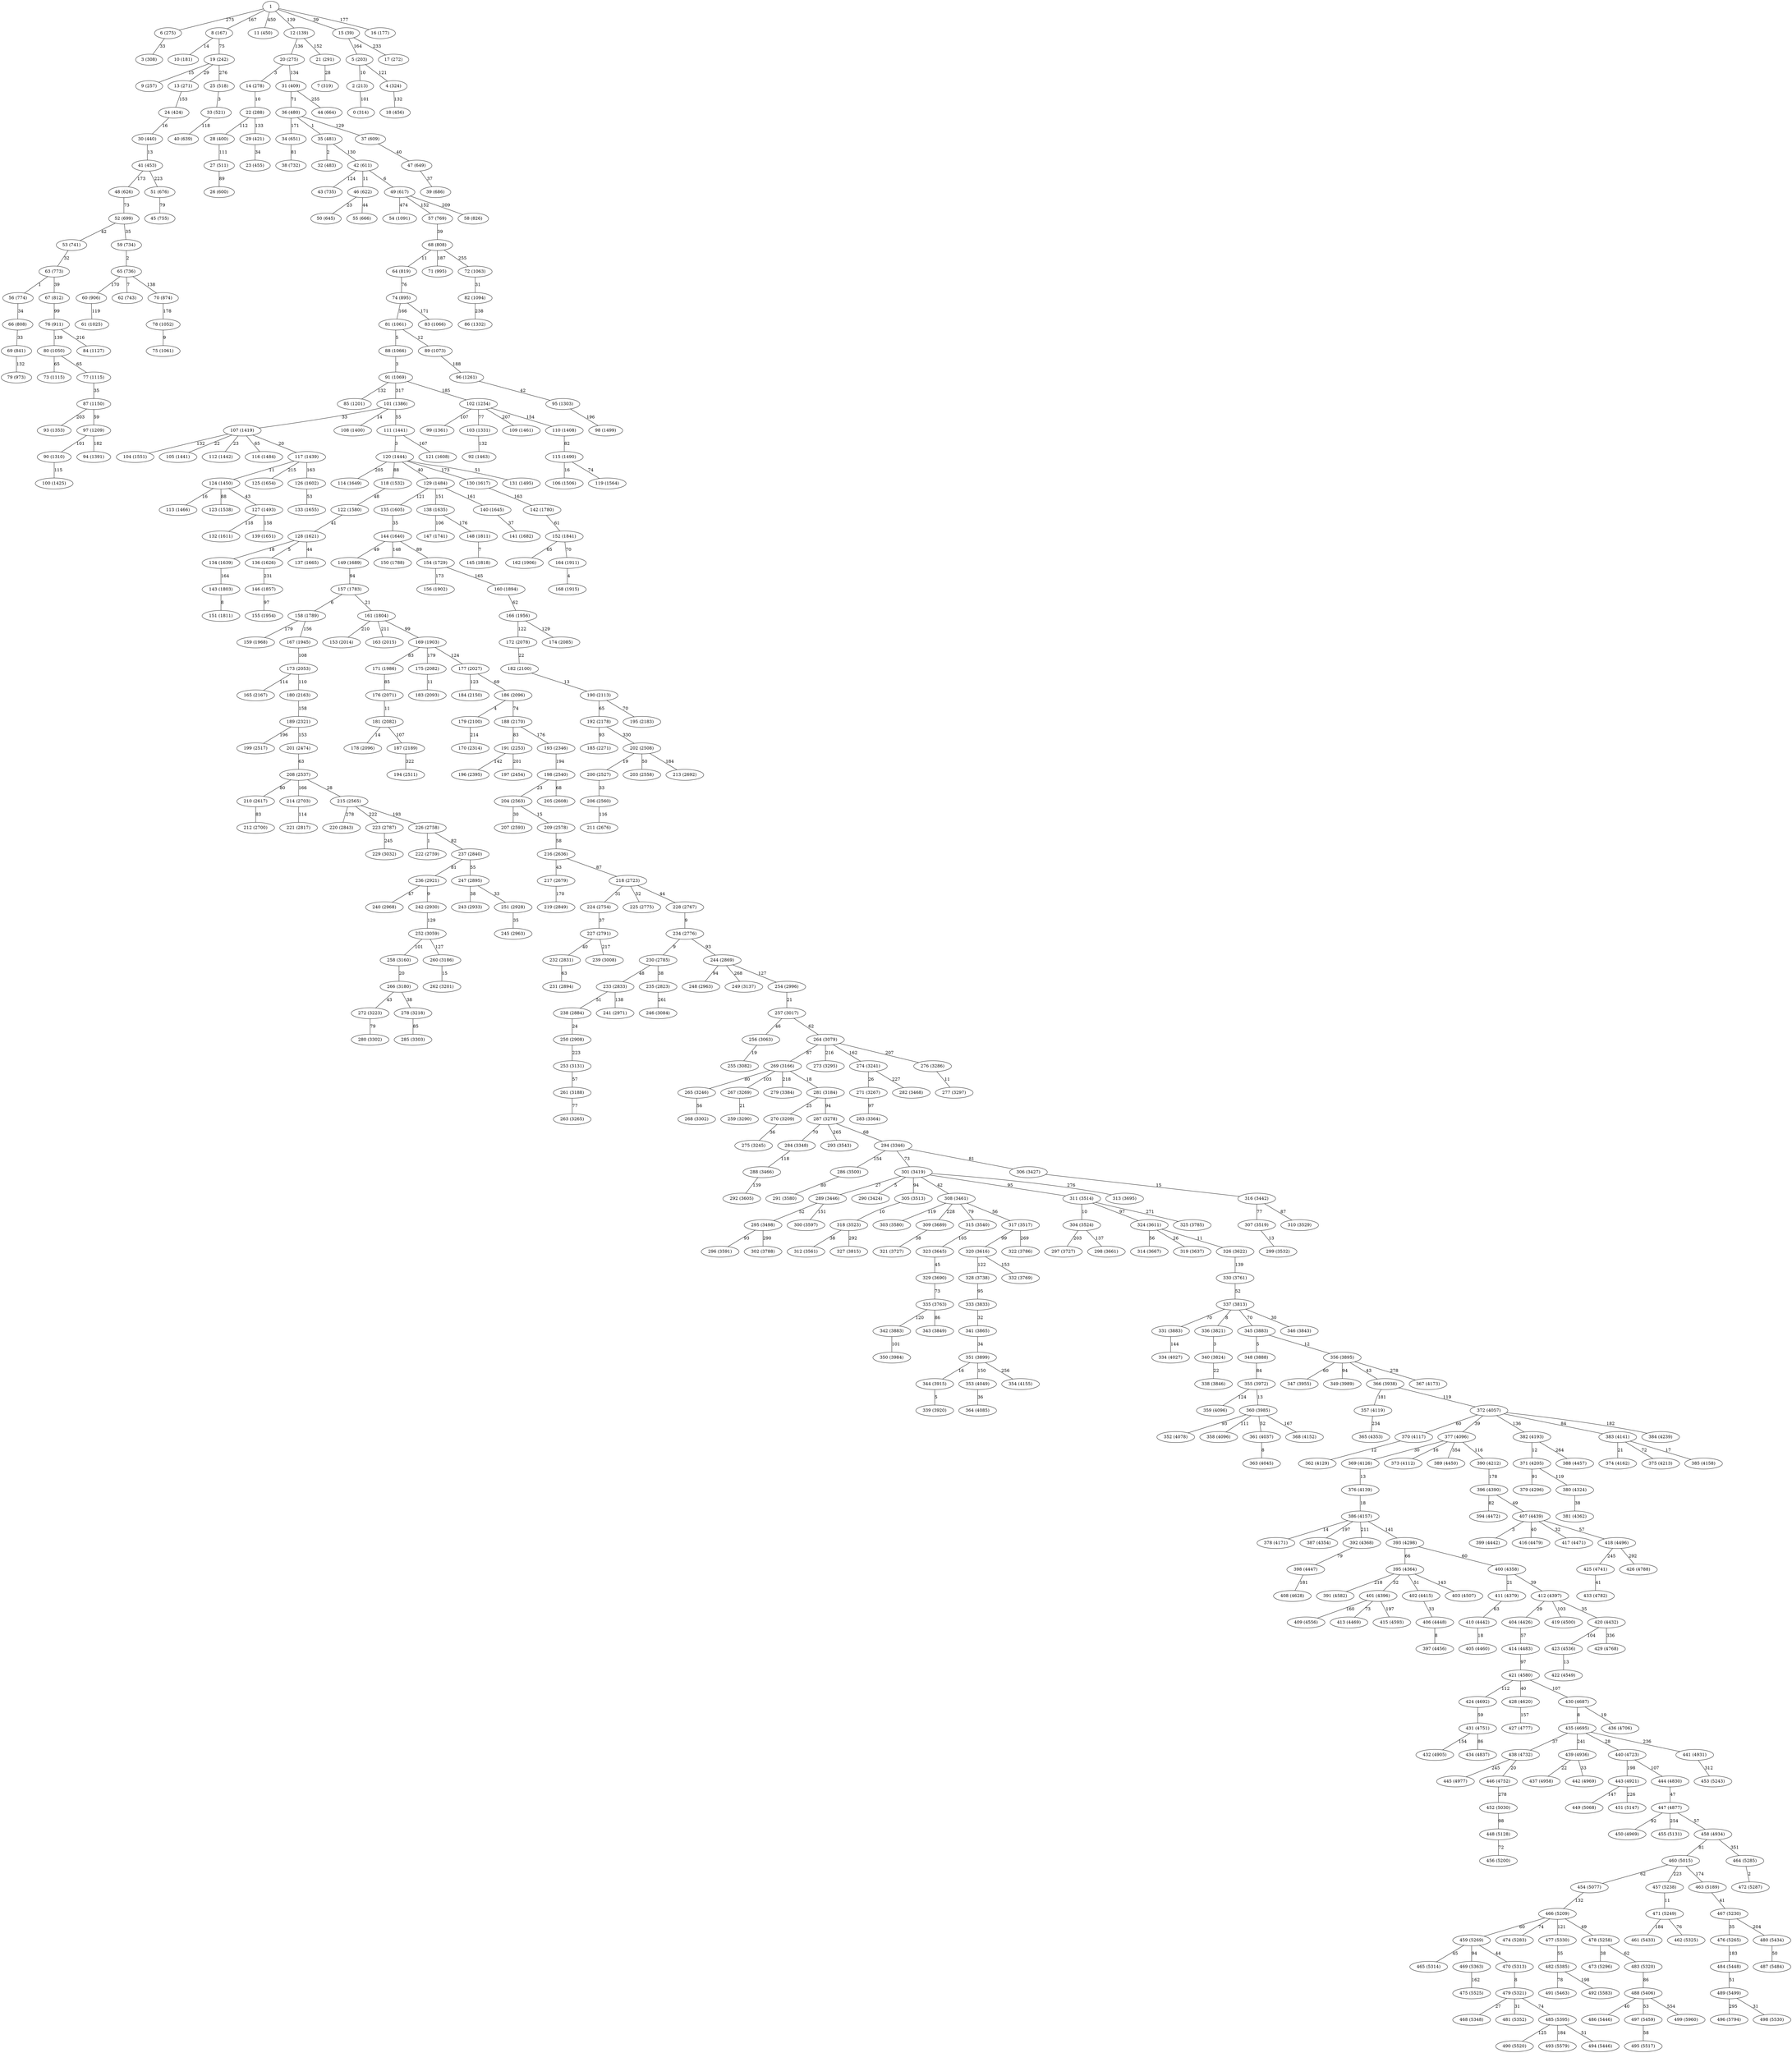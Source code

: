 strict graph G {
1;
0 [label="0 (314)"];
2 [label="2 (213)"];
3 [label="3 (308)"];
4 [label="4 (324)"];
5 [label="5 (203)"];
6 [label="6 (275)"];
7 [label="7 (319)"];
8 [label="8 (167)"];
9 [label="9 (257)"];
10 [label="10 (181)"];
11 [label="11 (450)"];
12 [label="12 (139)"];
13 [label="13 (271)"];
14 [label="14 (278)"];
15 [label="15 (39)"];
16 [label="16 (177)"];
17 [label="17 (272)"];
18 [label="18 (456)"];
19 [label="19 (242)"];
20 [label="20 (275)"];
21 [label="21 (291)"];
22 [label="22 (288)"];
23 [label="23 (455)"];
24 [label="24 (424)"];
25 [label="25 (518)"];
26 [label="26 (600)"];
27 [label="27 (511)"];
28 [label="28 (400)"];
29 [label="29 (421)"];
30 [label="30 (440)"];
31 [label="31 (409)"];
32 [label="32 (483)"];
33 [label="33 (521)"];
34 [label="34 (651)"];
35 [label="35 (481)"];
36 [label="36 (480)"];
37 [label="37 (609)"];
38 [label="38 (732)"];
39 [label="39 (686)"];
40 [label="40 (639)"];
41 [label="41 (453)"];
42 [label="42 (611)"];
43 [label="43 (735)"];
44 [label="44 (664)"];
45 [label="45 (755)"];
46 [label="46 (622)"];
47 [label="47 (649)"];
48 [label="48 (626)"];
49 [label="49 (617)"];
50 [label="50 (645)"];
51 [label="51 (676)"];
52 [label="52 (699)"];
53 [label="53 (741)"];
54 [label="54 (1091)"];
55 [label="55 (666)"];
56 [label="56 (774)"];
57 [label="57 (769)"];
58 [label="58 (826)"];
59 [label="59 (734)"];
60 [label="60 (906)"];
61 [label="61 (1025)"];
62 [label="62 (743)"];
63 [label="63 (773)"];
64 [label="64 (819)"];
65 [label="65 (736)"];
66 [label="66 (808)"];
67 [label="67 (812)"];
68 [label="68 (808)"];
69 [label="69 (841)"];
70 [label="70 (874)"];
71 [label="71 (995)"];
72 [label="72 (1063)"];
73 [label="73 (1115)"];
74 [label="74 (895)"];
75 [label="75 (1061)"];
76 [label="76 (911)"];
77 [label="77 (1115)"];
78 [label="78 (1052)"];
79 [label="79 (973)"];
80 [label="80 (1050)"];
81 [label="81 (1061)"];
82 [label="82 (1094)"];
83 [label="83 (1066)"];
84 [label="84 (1127)"];
85 [label="85 (1201)"];
86 [label="86 (1332)"];
87 [label="87 (1150)"];
88 [label="88 (1066)"];
89 [label="89 (1073)"];
90 [label="90 (1310)"];
91 [label="91 (1069)"];
92 [label="92 (1463)"];
93 [label="93 (1353)"];
94 [label="94 (1391)"];
95 [label="95 (1303)"];
96 [label="96 (1261)"];
97 [label="97 (1209)"];
98 [label="98 (1499)"];
99 [label="99 (1361)"];
100 [label="100 (1425)"];
101 [label="101 (1386)"];
102 [label="102 (1254)"];
103 [label="103 (1331)"];
104 [label="104 (1551)"];
105 [label="105 (1441)"];
106 [label="106 (1506)"];
107 [label="107 (1419)"];
108 [label="108 (1400)"];
109 [label="109 (1461)"];
110 [label="110 (1408)"];
111 [label="111 (1441)"];
112 [label="112 (1442)"];
113 [label="113 (1466)"];
114 [label="114 (1649)"];
115 [label="115 (1490)"];
116 [label="116 (1484)"];
117 [label="117 (1439)"];
118 [label="118 (1532)"];
119 [label="119 (1564)"];
120 [label="120 (1444)"];
121 [label="121 (1608)"];
122 [label="122 (1580)"];
123 [label="123 (1538)"];
124 [label="124 (1450)"];
125 [label="125 (1654)"];
126 [label="126 (1602)"];
127 [label="127 (1493)"];
128 [label="128 (1621)"];
129 [label="129 (1484)"];
130 [label="130 (1617)"];
131 [label="131 (1495)"];
132 [label="132 (1611)"];
133 [label="133 (1655)"];
134 [label="134 (1639)"];
135 [label="135 (1605)"];
136 [label="136 (1626)"];
137 [label="137 (1665)"];
138 [label="138 (1635)"];
139 [label="139 (1651)"];
140 [label="140 (1645)"];
141 [label="141 (1682)"];
142 [label="142 (1780)"];
143 [label="143 (1803)"];
144 [label="144 (1640)"];
145 [label="145 (1818)"];
146 [label="146 (1857)"];
147 [label="147 (1741)"];
148 [label="148 (1811)"];
149 [label="149 (1689)"];
150 [label="150 (1788)"];
151 [label="151 (1811)"];
152 [label="152 (1841)"];
153 [label="153 (2014)"];
154 [label="154 (1729)"];
155 [label="155 (1954)"];
156 [label="156 (1902)"];
157 [label="157 (1783)"];
158 [label="158 (1789)"];
159 [label="159 (1968)"];
160 [label="160 (1894)"];
161 [label="161 (1804)"];
162 [label="162 (1906)"];
163 [label="163 (2015)"];
164 [label="164 (1911)"];
165 [label="165 (2167)"];
166 [label="166 (1956)"];
167 [label="167 (1945)"];
168 [label="168 (1915)"];
169 [label="169 (1903)"];
170 [label="170 (2314)"];
171 [label="171 (1986)"];
172 [label="172 (2078)"];
173 [label="173 (2053)"];
174 [label="174 (2085)"];
175 [label="175 (2082)"];
176 [label="176 (2071)"];
177 [label="177 (2027)"];
178 [label="178 (2096)"];
179 [label="179 (2100)"];
180 [label="180 (2163)"];
181 [label="181 (2082)"];
182 [label="182 (2100)"];
183 [label="183 (2093)"];
184 [label="184 (2150)"];
185 [label="185 (2271)"];
186 [label="186 (2096)"];
187 [label="187 (2189)"];
188 [label="188 (2170)"];
189 [label="189 (2321)"];
190 [label="190 (2113)"];
191 [label="191 (2253)"];
192 [label="192 (2178)"];
193 [label="193 (2346)"];
194 [label="194 (2511)"];
195 [label="195 (2183)"];
196 [label="196 (2395)"];
197 [label="197 (2454)"];
198 [label="198 (2540)"];
199 [label="199 (2517)"];
200 [label="200 (2527)"];
201 [label="201 (2474)"];
202 [label="202 (2508)"];
203 [label="203 (2558)"];
204 [label="204 (2563)"];
205 [label="205 (2608)"];
206 [label="206 (2560)"];
207 [label="207 (2593)"];
208 [label="208 (2537)"];
209 [label="209 (2578)"];
210 [label="210 (2617)"];
211 [label="211 (2676)"];
212 [label="212 (2700)"];
213 [label="213 (2692)"];
214 [label="214 (2703)"];
215 [label="215 (2565)"];
216 [label="216 (2636)"];
217 [label="217 (2679)"];
218 [label="218 (2723)"];
219 [label="219 (2849)"];
220 [label="220 (2843)"];
221 [label="221 (2817)"];
222 [label="222 (2759)"];
223 [label="223 (2787)"];
224 [label="224 (2754)"];
225 [label="225 (2775)"];
226 [label="226 (2758)"];
227 [label="227 (2791)"];
228 [label="228 (2767)"];
229 [label="229 (3032)"];
230 [label="230 (2785)"];
231 [label="231 (2894)"];
232 [label="232 (2831)"];
233 [label="233 (2833)"];
234 [label="234 (2776)"];
235 [label="235 (2823)"];
236 [label="236 (2921)"];
237 [label="237 (2840)"];
238 [label="238 (2884)"];
239 [label="239 (3008)"];
240 [label="240 (2968)"];
241 [label="241 (2971)"];
242 [label="242 (2930)"];
243 [label="243 (2933)"];
244 [label="244 (2869)"];
245 [label="245 (2963)"];
246 [label="246 (3084)"];
247 [label="247 (2895)"];
248 [label="248 (2963)"];
249 [label="249 (3137)"];
250 [label="250 (2908)"];
251 [label="251 (2928)"];
252 [label="252 (3059)"];
253 [label="253 (3131)"];
254 [label="254 (2996)"];
255 [label="255 (3082)"];
256 [label="256 (3063)"];
257 [label="257 (3017)"];
258 [label="258 (3160)"];
259 [label="259 (3290)"];
260 [label="260 (3186)"];
261 [label="261 (3188)"];
262 [label="262 (3201)"];
263 [label="263 (3265)"];
264 [label="264 (3079)"];
265 [label="265 (3246)"];
266 [label="266 (3180)"];
267 [label="267 (3269)"];
268 [label="268 (3302)"];
269 [label="269 (3166)"];
270 [label="270 (3209)"];
271 [label="271 (3267)"];
272 [label="272 (3223)"];
273 [label="273 (3295)"];
274 [label="274 (3241)"];
275 [label="275 (3245)"];
276 [label="276 (3286)"];
277 [label="277 (3297)"];
278 [label="278 (3218)"];
279 [label="279 (3384)"];
280 [label="280 (3302)"];
281 [label="281 (3184)"];
282 [label="282 (3468)"];
283 [label="283 (3364)"];
284 [label="284 (3348)"];
285 [label="285 (3303)"];
286 [label="286 (3500)"];
287 [label="287 (3278)"];
288 [label="288 (3466)"];
289 [label="289 (3446)"];
290 [label="290 (3424)"];
291 [label="291 (3580)"];
292 [label="292 (3605)"];
293 [label="293 (3543)"];
294 [label="294 (3346)"];
295 [label="295 (3498)"];
296 [label="296 (3591)"];
297 [label="297 (3727)"];
298 [label="298 (3661)"];
299 [label="299 (3532)"];
300 [label="300 (3597)"];
301 [label="301 (3419)"];
302 [label="302 (3788)"];
303 [label="303 (3580)"];
304 [label="304 (3524)"];
305 [label="305 (3513)"];
306 [label="306 (3427)"];
307 [label="307 (3519)"];
308 [label="308 (3461)"];
309 [label="309 (3689)"];
310 [label="310 (3529)"];
311 [label="311 (3514)"];
312 [label="312 (3561)"];
313 [label="313 (3695)"];
314 [label="314 (3667)"];
315 [label="315 (3540)"];
316 [label="316 (3442)"];
317 [label="317 (3517)"];
318 [label="318 (3523)"];
319 [label="319 (3637)"];
320 [label="320 (3616)"];
321 [label="321 (3727)"];
322 [label="322 (3786)"];
323 [label="323 (3645)"];
324 [label="324 (3611)"];
325 [label="325 (3785)"];
326 [label="326 (3622)"];
327 [label="327 (3815)"];
328 [label="328 (3738)"];
329 [label="329 (3690)"];
330 [label="330 (3761)"];
331 [label="331 (3883)"];
332 [label="332 (3769)"];
333 [label="333 (3833)"];
334 [label="334 (4027)"];
335 [label="335 (3763)"];
336 [label="336 (3821)"];
337 [label="337 (3813)"];
338 [label="338 (3846)"];
339 [label="339 (3920)"];
340 [label="340 (3824)"];
341 [label="341 (3865)"];
342 [label="342 (3883)"];
343 [label="343 (3849)"];
344 [label="344 (3915)"];
345 [label="345 (3883)"];
346 [label="346 (3843)"];
347 [label="347 (3955)"];
348 [label="348 (3888)"];
349 [label="349 (3989)"];
350 [label="350 (3984)"];
351 [label="351 (3899)"];
352 [label="352 (4078)"];
353 [label="353 (4049)"];
354 [label="354 (4155)"];
355 [label="355 (3972)"];
356 [label="356 (3895)"];
357 [label="357 (4119)"];
358 [label="358 (4096)"];
359 [label="359 (4096)"];
360 [label="360 (3985)"];
361 [label="361 (4037)"];
362 [label="362 (4129)"];
363 [label="363 (4045)"];
364 [label="364 (4085)"];
365 [label="365 (4353)"];
366 [label="366 (3938)"];
367 [label="367 (4173)"];
368 [label="368 (4152)"];
369 [label="369 (4126)"];
370 [label="370 (4117)"];
371 [label="371 (4205)"];
372 [label="372 (4057)"];
373 [label="373 (4112)"];
374 [label="374 (4162)"];
375 [label="375 (4213)"];
376 [label="376 (4139)"];
377 [label="377 (4096)"];
378 [label="378 (4171)"];
379 [label="379 (4296)"];
380 [label="380 (4324)"];
381 [label="381 (4362)"];
382 [label="382 (4193)"];
383 [label="383 (4141)"];
384 [label="384 (4239)"];
385 [label="385 (4158)"];
386 [label="386 (4157)"];
387 [label="387 (4354)"];
388 [label="388 (4457)"];
389 [label="389 (4450)"];
390 [label="390 (4212)"];
391 [label="391 (4582)"];
392 [label="392 (4368)"];
393 [label="393 (4298)"];
394 [label="394 (4472)"];
395 [label="395 (4364)"];
396 [label="396 (4390)"];
397 [label="397 (4456)"];
398 [label="398 (4447)"];
399 [label="399 (4442)"];
400 [label="400 (4358)"];
401 [label="401 (4396)"];
402 [label="402 (4415)"];
403 [label="403 (4507)"];
404 [label="404 (4426)"];
405 [label="405 (4460)"];
406 [label="406 (4448)"];
407 [label="407 (4439)"];
408 [label="408 (4628)"];
409 [label="409 (4556)"];
410 [label="410 (4442)"];
411 [label="411 (4379)"];
412 [label="412 (4397)"];
413 [label="413 (4469)"];
414 [label="414 (4483)"];
415 [label="415 (4593)"];
416 [label="416 (4479)"];
417 [label="417 (4471)"];
418 [label="418 (4496)"];
419 [label="419 (4500)"];
420 [label="420 (4432)"];
421 [label="421 (4580)"];
422 [label="422 (4549)"];
423 [label="423 (4536)"];
424 [label="424 (4692)"];
425 [label="425 (4741)"];
426 [label="426 (4788)"];
427 [label="427 (4777)"];
428 [label="428 (4620)"];
429 [label="429 (4768)"];
430 [label="430 (4687)"];
431 [label="431 (4751)"];
432 [label="432 (4905)"];
433 [label="433 (4782)"];
434 [label="434 (4837)"];
435 [label="435 (4695)"];
436 [label="436 (4706)"];
437 [label="437 (4958)"];
438 [label="438 (4732)"];
439 [label="439 (4936)"];
440 [label="440 (4723)"];
441 [label="441 (4931)"];
442 [label="442 (4969)"];
443 [label="443 (4921)"];
444 [label="444 (4830)"];
445 [label="445 (4977)"];
446 [label="446 (4752)"];
447 [label="447 (4877)"];
448 [label="448 (5128)"];
449 [label="449 (5068)"];
450 [label="450 (4969)"];
451 [label="451 (5147)"];
452 [label="452 (5030)"];
453 [label="453 (5243)"];
454 [label="454 (5077)"];
455 [label="455 (5131)"];
456 [label="456 (5200)"];
457 [label="457 (5238)"];
458 [label="458 (4934)"];
459 [label="459 (5269)"];
460 [label="460 (5015)"];
461 [label="461 (5433)"];
462 [label="462 (5325)"];
463 [label="463 (5189)"];
464 [label="464 (5285)"];
465 [label="465 (5314)"];
466 [label="466 (5209)"];
467 [label="467 (5230)"];
468 [label="468 (5348)"];
469 [label="469 (5363)"];
470 [label="470 (5313)"];
471 [label="471 (5249)"];
472 [label="472 (5287)"];
473 [label="473 (5296)"];
474 [label="474 (5283)"];
475 [label="475 (5525)"];
476 [label="476 (5265)"];
477 [label="477 (5330)"];
478 [label="478 (5258)"];
479 [label="479 (5321)"];
480 [label="480 (5434)"];
481 [label="481 (5352)"];
482 [label="482 (5385)"];
483 [label="483 (5320)"];
484 [label="484 (5448)"];
485 [label="485 (5395)"];
486 [label="486 (5446)"];
487 [label="487 (5484)"];
488 [label="488 (5406)"];
489 [label="489 (5499)"];
490 [label="490 (5520)"];
491 [label="491 (5463)"];
492 [label="492 (5583)"];
493 [label="493 (5579)"];
494 [label="494 (5446)"];
495 [label="495 (5517)"];
496 [label="496 (5794)"];
497 [label="497 (5459)"];
498 [label="498 (5530)"];
499 [label="499 (5960)"];
52 -- 53  [label=42];
287 -- 294  [label=68];
458 -- 460  [label=81];
35 -- 32  [label=2];
182 -- 190  [label=13];
102 -- 103  [label=77];
425 -- 433  [label=41];
371 -- 380  [label=119];
466 -- 474  [label=74];
191 -- 196  [label=142];
65 -- 60  [label=170];
173 -- 180  [label=110];
140 -- 141  [label=37];
49 -- 57  [label=152];
19 -- 25  [label=276];
489 -- 496  [label=295];
301 -- 311  [label=95];
120 -- 129  [label=40];
186 -- 179  [label=4];
237 -- 247  [label=55];
382 -- 388  [label=264];
107 -- 117  [label=20];
323 -- 329  [label=45];
181 -- 187  [label=107];
269 -- 267  [label=103];
324 -- 326  [label=11];
431 -- 432  [label=154];
215 -- 223  [label=222];
351 -- 354  [label=256];
120 -- 114  [label=205];
186 -- 188  [label=74];
138 -- 147  [label=106];
227 -- 232  [label=40];
250 -- 253  [label=223];
485 -- 494  [label=51];
52 -- 59  [label=35];
336 -- 340  [label=3];
401 -- 409  [label=160];
377 -- 369  [label=30];
393 -- 395  [label=66];
160 -- 166  [label=62];
396 -- 407  [label=49];
179 -- 170  [label=214];
101 -- 107  [label=33];
177 -- 186  [label=69];
341 -- 351  [label=34];
130 -- 142  [label=163];
158 -- 167  [label=156];
161 -- 169  [label=99];
308 -- 317  [label=56];
271 -- 283  [label=97];
479 -- 481  [label=31];
6 -- 3  [label=33];
64 -- 74  [label=76];
81 -- 88  [label=5];
152 -- 164  [label=70];
42 -- 49  [label=6];
107 -- 116  [label=65];
181 -- 178  [label=14];
101 -- 108  [label=14];
144 -- 150  [label=148];
154 -- 156  [label=173];
366 -- 372  [label=119];
24 -- 30  [label=16];
154 -- 160  [label=165];
309 -- 321  [label=38];
90 -- 100  [label=115];
401 -- 413  [label=73];
190 -- 192  [label=65];
357 -- 365  [label=234];
175 -- 183  [label=11];
281 -- 270  [label=25];
63 -- 67  [label=39];
469 -- 475  [label=162];
77 -- 87  [label=35];
311 -- 325  [label=271];
12 -- 20  [label=136];
360 -- 358  [label=111];
19 -- 13  [label=29];
144 -- 149  [label=49];
401 -- 415  [label=197];
447 -- 455  [label=254];
444 -- 447  [label=47];
488 -- 499  [label=554];
340 -- 338  [label=22];
161 -- 153  [label=210];
157 -- 158  [label=6];
272 -- 280  [label=79];
318 -- 327  [label=292];
161 -- 163  [label=211];
435 -- 439  [label=241];
136 -- 146  [label=231];
5 -- 2  [label=10];
22 -- 28  [label=112];
440 -- 443  [label=198];
171 -- 176  [label=85];
129 -- 135  [label=121];
257 -- 264  [label=62];
407 -- 416  [label=40];
107 -- 112  [label=23];
467 -- 480  [label=204];
372 -- 377  [label=39];
28 -- 27  [label=111];
74 -- 81  [label=166];
118 -- 122  [label=48];
258 -- 266  [label=20];
102 -- 109  [label=207];
208 -- 214  [label=166];
210 -- 212  [label=83];
187 -- 194  [label=322];
101 -- 111  [label=55];
320 -- 328  [label=122];
447 -- 458  [label=57];
395 -- 401  [label=32];
400 -- 412  [label=39];
423 -- 422  [label=13];
482 -- 492  [label=198];
157 -- 161  [label=21];
158 -- 159  [label=179];
301 -- 289  [label=27];
148 -- 145  [label=7];
256 -- 255  [label=19];
4 -- 18  [label=132];
316 -- 307  [label=77];
254 -- 257  [label=21];
110 -- 115  [label=82];
80 -- 77  [label=65];
96 -- 95  [label=42];
1 -- 11  [label=450];
21 -- 7  [label=28];
230 -- 235  [label=38];
467 -- 476  [label=35];
97 -- 90  [label=101];
117 -- 126  [label=163];
192 -- 185  [label=93];
478 -- 473  [label=38];
216 -- 217  [label=43];
356 -- 367  [label=278];
129 -- 140  [label=161];
36 -- 35  [label=1];
414 -- 421  [label=97];
122 -- 128  [label=41];
411 -- 410  [label=63];
377 -- 390  [label=116];
360 -- 361  [label=52];
8 -- 19  [label=75];
435 -- 441  [label=236];
360 -- 352  [label=93];
214 -- 221  [label=114];
128 -- 134  [label=18];
76 -- 84  [label=216];
264 -- 269  [label=87];
479 -- 468  [label=27];
430 -- 436  [label=19];
406 -- 397  [label=8];
257 -- 256  [label=46];
371 -- 379  [label=91];
134 -- 143  [label=164];
201 -- 208  [label=63];
244 -- 254  [label=127];
356 -- 366  [label=43];
460 -- 457  [label=223];
226 -- 222  [label=1];
91 -- 85  [label=132];
244 -- 248  [label=94];
390 -- 396  [label=178];
407 -- 399  [label=3];
395 -- 391  [label=218];
488 -- 486  [label=40];
386 -- 393  [label=141];
269 -- 281  [label=18];
315 -- 323  [label=105];
91 -- 101  [label=317];
247 -- 251  [label=33];
42 -- 43  [label=124];
267 -- 259  [label=21];
418 -- 426  [label=292];
380 -- 381  [label=38];
224 -- 227  [label=37];
217 -- 219  [label=170];
78 -- 75  [label=9];
286 -- 291  [label=80];
169 -- 175  [label=179];
301 -- 313  [label=276];
351 -- 353  [label=150];
351 -- 344  [label=16];
234 -- 230  [label=9];
439 -- 437  [label=22];
447 -- 450  [label=92];
166 -- 174  [label=129];
80 -- 73  [label=65];
68 -- 64  [label=11];
483 -- 488  [label=86];
269 -- 279  [label=218];
19 -- 9  [label=15];
41 -- 51  [label=223];
59 -- 65  [label=2];
484 -- 489  [label=51];
418 -- 425  [label=245];
66 -- 69  [label=33];
218 -- 224  [label=31];
260 -- 262  [label=15];
353 -- 364  [label=36];
329 -- 335  [label=73];
466 -- 459  [label=60];
288 -- 292  [label=139];
497 -- 495  [label=58];
235 -- 246  [label=261];
278 -- 285  [label=85];
204 -- 209  [label=15];
135 -- 144  [label=35];
464 -- 472  [label=2];
377 -- 389  [label=354];
446 -- 452  [label=278];
15 -- 5  [label=164];
443 -- 451  [label=226];
308 -- 315  [label=79];
460 -- 454  [label=62];
1 -- 16  [label=177];
383 -- 385  [label=17];
420 -- 423  [label=104];
457 -- 471  [label=11];
193 -- 198  [label=194];
124 -- 127  [label=43];
202 -- 213  [label=184];
200 -- 206  [label=33];
198 -- 205  [label=68];
301 -- 305  [label=94];
244 -- 249  [label=268];
342 -- 350  [label=101];
383 -- 374  [label=21];
428 -- 427  [label=157];
74 -- 83  [label=171];
324 -- 314  [label=56];
316 -- 310  [label=87];
120 -- 130  [label=173];
480 -- 487  [label=50];
68 -- 72  [label=255];
438 -- 445  [label=245];
238 -- 250  [label=24];
111 -- 121  [label=167];
441 -- 453  [label=312];
311 -- 304  [label=10];
31 -- 36  [label=71];
120 -- 131  [label=51];
274 -- 271  [label=26];
226 -- 237  [label=82];
421 -- 428  [label=40];
166 -- 172  [label=122];
102 -- 99  [label=107];
202 -- 200  [label=19];
127 -- 139  [label=158];
41 -- 48  [label=173];
189 -- 199  [label=196];
269 -- 265  [label=80];
488 -- 497  [label=53];
301 -- 290  [label=5];
29 -- 23  [label=34];
344 -- 339  [label=5];
242 -- 252  [label=129];
395 -- 402  [label=51];
208 -- 210  [label=80];
103 -- 92  [label=132];
289 -- 300  [label=151];
81 -- 89  [label=12];
264 -- 276  [label=207];
407 -- 417  [label=32];
233 -- 241  [label=138];
31 -- 44  [label=255];
308 -- 309  [label=228];
383 -- 375  [label=72];
34 -- 38  [label=81];
289 -- 295  [label=52];
65 -- 70  [label=138];
69 -- 79  [label=132];
146 -- 155  [label=97];
49 -- 54  [label=474];
97 -- 94  [label=182];
294 -- 301  [label=73];
459 -- 470  [label=44];
143 -- 151  [label=8];
274 -- 282  [label=227];
102 -- 110  [label=154];
295 -- 296  [label=93];
459 -- 465  [label=45];
49 -- 58  [label=209];
36 -- 37  [label=129];
173 -- 165  [label=114];
281 -- 287  [label=94];
87 -- 93  [label=203];
215 -- 220  [label=278];
294 -- 286  [label=154];
227 -- 239  [label=217];
335 -- 342  [label=120];
128 -- 136  [label=5];
228 -- 234  [label=9];
377 -- 373  [label=16];
223 -- 229  [label=245];
458 -- 464  [label=351];
202 -- 203  [label=50];
366 -- 357  [label=181];
478 -- 483  [label=62];
264 -- 273  [label=216];
46 -- 55  [label=44];
167 -- 173  [label=108];
129 -- 138  [label=151];
460 -- 463  [label=174];
127 -- 132  [label=118];
372 -- 382  [label=136];
266 -- 272  [label=43];
333 -- 341  [label=32];
459 -- 469  [label=94];
438 -- 446  [label=20];
35 -- 42  [label=130];
470 -- 479  [label=8];
393 -- 400  [label=60];
421 -- 424  [label=112];
111 -- 120  [label=3];
318 -- 312  [label=38];
63 -- 56  [label=1];
252 -- 260  [label=127];
304 -- 297  [label=203];
410 -- 405  [label=18];
206 -- 211  [label=116];
68 -- 71  [label=187];
177 -- 184  [label=123];
72 -- 82  [label=31];
253 -- 261  [label=57];
169 -- 177  [label=124];
361 -- 363  [label=8];
218 -- 225  [label=52];
169 -- 171  [label=83];
395 -- 403  [label=143];
421 -- 430  [label=107];
412 -- 404  [label=29];
424 -- 431  [label=59];
307 -- 299  [label=13];
87 -- 97  [label=59];
412 -- 420  [label=35];
117 -- 125  [label=215];
430 -- 435  [label=8];
372 -- 370  [label=60];
454 -- 466  [label=132];
191 -- 197  [label=201];
476 -- 484  [label=183];
317 -- 322  [label=269];
376 -- 386  [label=18];
326 -- 330  [label=139];
56 -- 66  [label=34];
345 -- 356  [label=12];
230 -- 233  [label=48];
386 -- 378  [label=14];
435 -- 438  [label=37];
91 -- 102  [label=185];
60 -- 61  [label=119];
126 -- 133  [label=53];
295 -- 302  [label=290];
335 -- 343  [label=86];
57 -- 68  [label=39];
471 -- 462  [label=76];
443 -- 449  [label=147];
435 -- 440  [label=28];
284 -- 288  [label=118];
12 -- 21  [label=152];
261 -- 263  [label=77];
324 -- 319  [label=26];
440 -- 444  [label=107];
251 -- 245  [label=35];
360 -- 368  [label=167];
294 -- 306  [label=81];
236 -- 242  [label=9];
27 -- 26  [label=89];
305 -- 318  [label=10];
402 -- 406  [label=33];
311 -- 324  [label=97];
36 -- 34  [label=171];
120 -- 118  [label=88];
308 -- 303  [label=119];
266 -- 278  [label=38];
1 -- 15  [label=39];
233 -- 238  [label=51];
412 -- 419  [label=103];
20 -- 14  [label=3];
124 -- 113  [label=16];
33 -- 40  [label=118];
188 -- 191  [label=83];
107 -- 105  [label=22];
164 -- 168  [label=4];
372 -- 383  [label=84];
270 -- 275  [label=36];
479 -- 485  [label=74];
8 -- 10  [label=14];
400 -- 411  [label=21];
53 -- 63  [label=32];
466 -- 477  [label=121];
20 -- 31  [label=134];
407 -- 418  [label=57];
482 -- 491  [label=78];
264 -- 274  [label=162];
47 -- 39  [label=37];
463 -- 467  [label=41];
189 -- 201  [label=153];
89 -- 96  [label=188];
237 -- 236  [label=81];
115 -- 119  [label=74];
386 -- 387  [label=197];
13 -- 24  [label=153];
337 -- 331  [label=70];
115 -- 106  [label=16];
252 -- 258  [label=101];
396 -- 394  [label=82];
372 -- 384  [label=182];
420 -- 429  [label=336];
22 -- 29  [label=133];
466 -- 478  [label=49];
485 -- 493  [label=184];
276 -- 277  [label=11];
209 -- 216  [label=58];
192 -- 202  [label=330];
404 -- 414  [label=57];
431 -- 434  [label=86];
51 -- 45  [label=79];
30 -- 41  [label=13];
42 -- 46  [label=11];
65 -- 62  [label=7];
330 -- 337  [label=52];
355 -- 360  [label=13];
176 -- 181  [label=11];
317 -- 320  [label=99];
25 -- 33  [label=3];
337 -- 345  [label=70];
356 -- 347  [label=60];
15 -- 17  [label=233];
172 -- 182  [label=22];
328 -- 333  [label=95];
236 -- 240  [label=47];
439 -- 442  [label=33];
188 -- 193  [label=176];
306 -- 316  [label=15];
448 -- 456  [label=72];
88 -- 91  [label=3];
337 -- 346  [label=30];
234 -- 244  [label=93];
287 -- 293  [label=265];
348 -- 355  [label=84];
1 -- 12  [label=139];
355 -- 359  [label=124];
218 -- 228  [label=44];
345 -- 348  [label=5];
1 -- 8  [label=167];
152 -- 162  [label=65];
70 -- 78  [label=178];
48 -- 52  [label=73];
485 -- 490  [label=125];
138 -- 148  [label=176];
301 -- 308  [label=42];
82 -- 86  [label=238];
232 -- 231  [label=63];
265 -- 268  [label=56];
144 -- 154  [label=89];
76 -- 80  [label=139];
382 -- 371  [label=12];
46 -- 50  [label=23];
215 -- 226  [label=193];
247 -- 243  [label=38];
471 -- 461  [label=184];
2 -- 0  [label=101];
14 -- 22  [label=10];
149 -- 157  [label=94];
1 -- 6  [label=275];
398 -- 408  [label=181];
204 -- 207  [label=30];
477 -- 482  [label=55];
392 -- 398  [label=79];
216 -- 218  [label=87];
489 -- 498  [label=31];
95 -- 98  [label=196];
37 -- 47  [label=40];
337 -- 336  [label=8];
5 -- 4  [label=121];
142 -- 152  [label=61];
304 -- 298  [label=137];
107 -- 104  [label=132];
190 -- 195  [label=70];
320 -- 332  [label=153];
356 -- 349  [label=94];
180 -- 189  [label=158];
369 -- 376  [label=13];
208 -- 215  [label=28];
287 -- 284  [label=70];
124 -- 123  [label=88];
386 -- 392  [label=211];
117 -- 124  [label=11];
331 -- 334  [label=144];
67 -- 76  [label=99];
452 -- 448  [label=98];
128 -- 137  [label=44];
198 -- 204  [label=23];
370 -- 362  [label=12];
}
